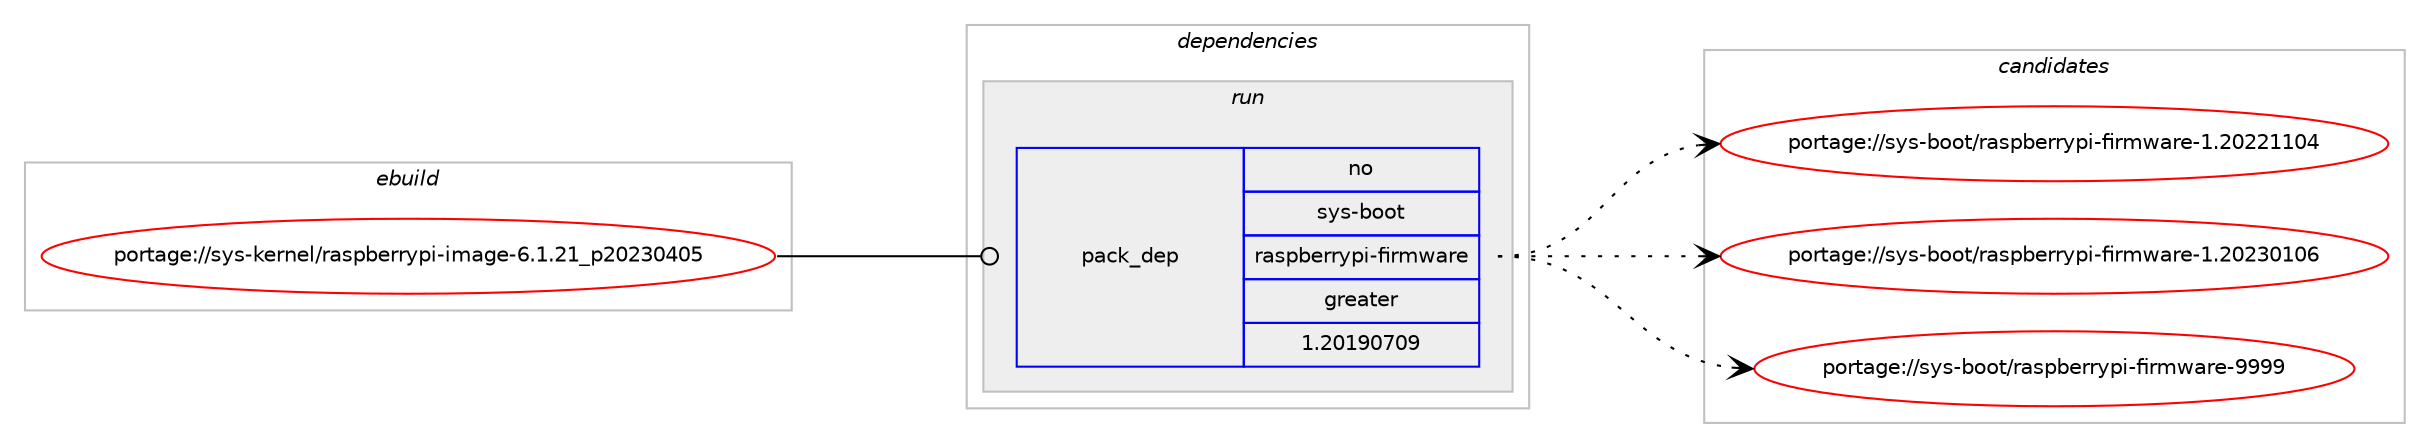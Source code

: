digraph prolog {

# *************
# Graph options
# *************

newrank=true;
concentrate=true;
compound=true;
graph [rankdir=LR,fontname=Helvetica,fontsize=10,ranksep=1.5];#, ranksep=2.5, nodesep=0.2];
edge  [arrowhead=vee];
node  [fontname=Helvetica,fontsize=10];

# **********
# The ebuild
# **********

subgraph cluster_leftcol {
color=gray;
rank=same;
label=<<i>ebuild</i>>;
id [label="portage://sys-kernel/raspberrypi-image-6.1.21_p20230405", color=red, width=4, href="../sys-kernel/raspberrypi-image-6.1.21_p20230405.svg"];
}

# ****************
# The dependencies
# ****************

subgraph cluster_midcol {
color=gray;
label=<<i>dependencies</i>>;
subgraph cluster_compile {
fillcolor="#eeeeee";
style=filled;
label=<<i>compile</i>>;
}
subgraph cluster_compileandrun {
fillcolor="#eeeeee";
style=filled;
label=<<i>compile and run</i>>;
}
subgraph cluster_run {
fillcolor="#eeeeee";
style=filled;
label=<<i>run</i>>;
subgraph pack2282 {
dependency3257 [label=<<TABLE BORDER="0" CELLBORDER="1" CELLSPACING="0" CELLPADDING="4" WIDTH="220"><TR><TD ROWSPAN="6" CELLPADDING="30">pack_dep</TD></TR><TR><TD WIDTH="110">no</TD></TR><TR><TD>sys-boot</TD></TR><TR><TD>raspberrypi-firmware</TD></TR><TR><TD>greater</TD></TR><TR><TD>1.20190709</TD></TR></TABLE>>, shape=none, color=blue];
}
id:e -> dependency3257:w [weight=20,style="solid",arrowhead="odot"];
}
}

# **************
# The candidates
# **************

subgraph cluster_choices {
rank=same;
color=gray;
label=<<i>candidates</i>>;

subgraph choice2282 {
color=black;
nodesep=1;
choice115121115459811111111647114971151129810111411412111210545102105114109119971141014549465048505049494852 [label="portage://sys-boot/raspberrypi-firmware-1.20221104", color=red, width=4,href="../sys-boot/raspberrypi-firmware-1.20221104.svg"];
choice115121115459811111111647114971151129810111411412111210545102105114109119971141014549465048505148494854 [label="portage://sys-boot/raspberrypi-firmware-1.20230106", color=red, width=4,href="../sys-boot/raspberrypi-firmware-1.20230106.svg"];
choice115121115459811111111647114971151129810111411412111210545102105114109119971141014557575757 [label="portage://sys-boot/raspberrypi-firmware-9999", color=red, width=4,href="../sys-boot/raspberrypi-firmware-9999.svg"];
dependency3257:e -> choice115121115459811111111647114971151129810111411412111210545102105114109119971141014549465048505049494852:w [style=dotted,weight="100"];
dependency3257:e -> choice115121115459811111111647114971151129810111411412111210545102105114109119971141014549465048505148494854:w [style=dotted,weight="100"];
dependency3257:e -> choice115121115459811111111647114971151129810111411412111210545102105114109119971141014557575757:w [style=dotted,weight="100"];
}
}

}
